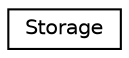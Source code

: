 digraph "Graphical Class Hierarchy"
{
  edge [fontname="Helvetica",fontsize="10",labelfontname="Helvetica",labelfontsize="10"];
  node [fontname="Helvetica",fontsize="10",shape=record];
  rankdir="LR";
  Node0 [label="Storage",height=0.2,width=0.4,color="black", fillcolor="white", style="filled",URL="$struct_storage.html"];
}

